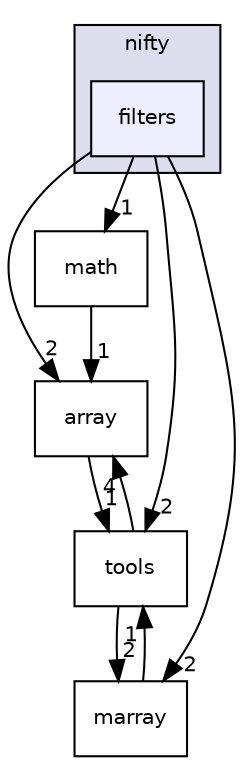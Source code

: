 digraph "/home/tbeier/src/nifty/include/nifty/filters" {
  compound=true
  node [ fontsize="10", fontname="Helvetica"];
  edge [ labelfontsize="10", labelfontname="Helvetica"];
  subgraph clusterdir_7bdd7effb88beef2660912af17dcb9d6 {
    graph [ bgcolor="#ddddee", pencolor="black", label="nifty" fontname="Helvetica", fontsize="10", URL="dir_7bdd7effb88beef2660912af17dcb9d6.html"]
  dir_4c4c2dcadb5435a6aa4b29ca79e7ea64 [shape=box, label="filters", style="filled", fillcolor="#eeeeff", pencolor="black", URL="dir_4c4c2dcadb5435a6aa4b29ca79e7ea64.html"];
  }
  dir_a22bb1530892e4738b3677e9e7907ab8 [shape=box label="array" URL="dir_a22bb1530892e4738b3677e9e7907ab8.html"];
  dir_84322d5599d8c151d46c915b5032984a [shape=box label="math" URL="dir_84322d5599d8c151d46c915b5032984a.html"];
  dir_c3672bffa74d8c5772db4d4fa143fc52 [shape=box label="marray" URL="dir_c3672bffa74d8c5772db4d4fa143fc52.html"];
  dir_696766375fbed7c9f8dc2e8fc7640177 [shape=box label="tools" URL="dir_696766375fbed7c9f8dc2e8fc7640177.html"];
  dir_4c4c2dcadb5435a6aa4b29ca79e7ea64->dir_a22bb1530892e4738b3677e9e7907ab8 [headlabel="2", labeldistance=1.5 headhref="dir_000010_000004.html"];
  dir_4c4c2dcadb5435a6aa4b29ca79e7ea64->dir_84322d5599d8c151d46c915b5032984a [headlabel="1", labeldistance=1.5 headhref="dir_000010_000039.html"];
  dir_4c4c2dcadb5435a6aa4b29ca79e7ea64->dir_c3672bffa74d8c5772db4d4fa143fc52 [headlabel="2", labeldistance=1.5 headhref="dir_000010_000038.html"];
  dir_4c4c2dcadb5435a6aa4b29ca79e7ea64->dir_696766375fbed7c9f8dc2e8fc7640177 [headlabel="2", labeldistance=1.5 headhref="dir_000010_000045.html"];
  dir_a22bb1530892e4738b3677e9e7907ab8->dir_696766375fbed7c9f8dc2e8fc7640177 [headlabel="1", labeldistance=1.5 headhref="dir_000004_000045.html"];
  dir_84322d5599d8c151d46c915b5032984a->dir_a22bb1530892e4738b3677e9e7907ab8 [headlabel="1", labeldistance=1.5 headhref="dir_000039_000004.html"];
  dir_c3672bffa74d8c5772db4d4fa143fc52->dir_696766375fbed7c9f8dc2e8fc7640177 [headlabel="1", labeldistance=1.5 headhref="dir_000038_000045.html"];
  dir_696766375fbed7c9f8dc2e8fc7640177->dir_a22bb1530892e4738b3677e9e7907ab8 [headlabel="4", labeldistance=1.5 headhref="dir_000045_000004.html"];
  dir_696766375fbed7c9f8dc2e8fc7640177->dir_c3672bffa74d8c5772db4d4fa143fc52 [headlabel="2", labeldistance=1.5 headhref="dir_000045_000038.html"];
}
